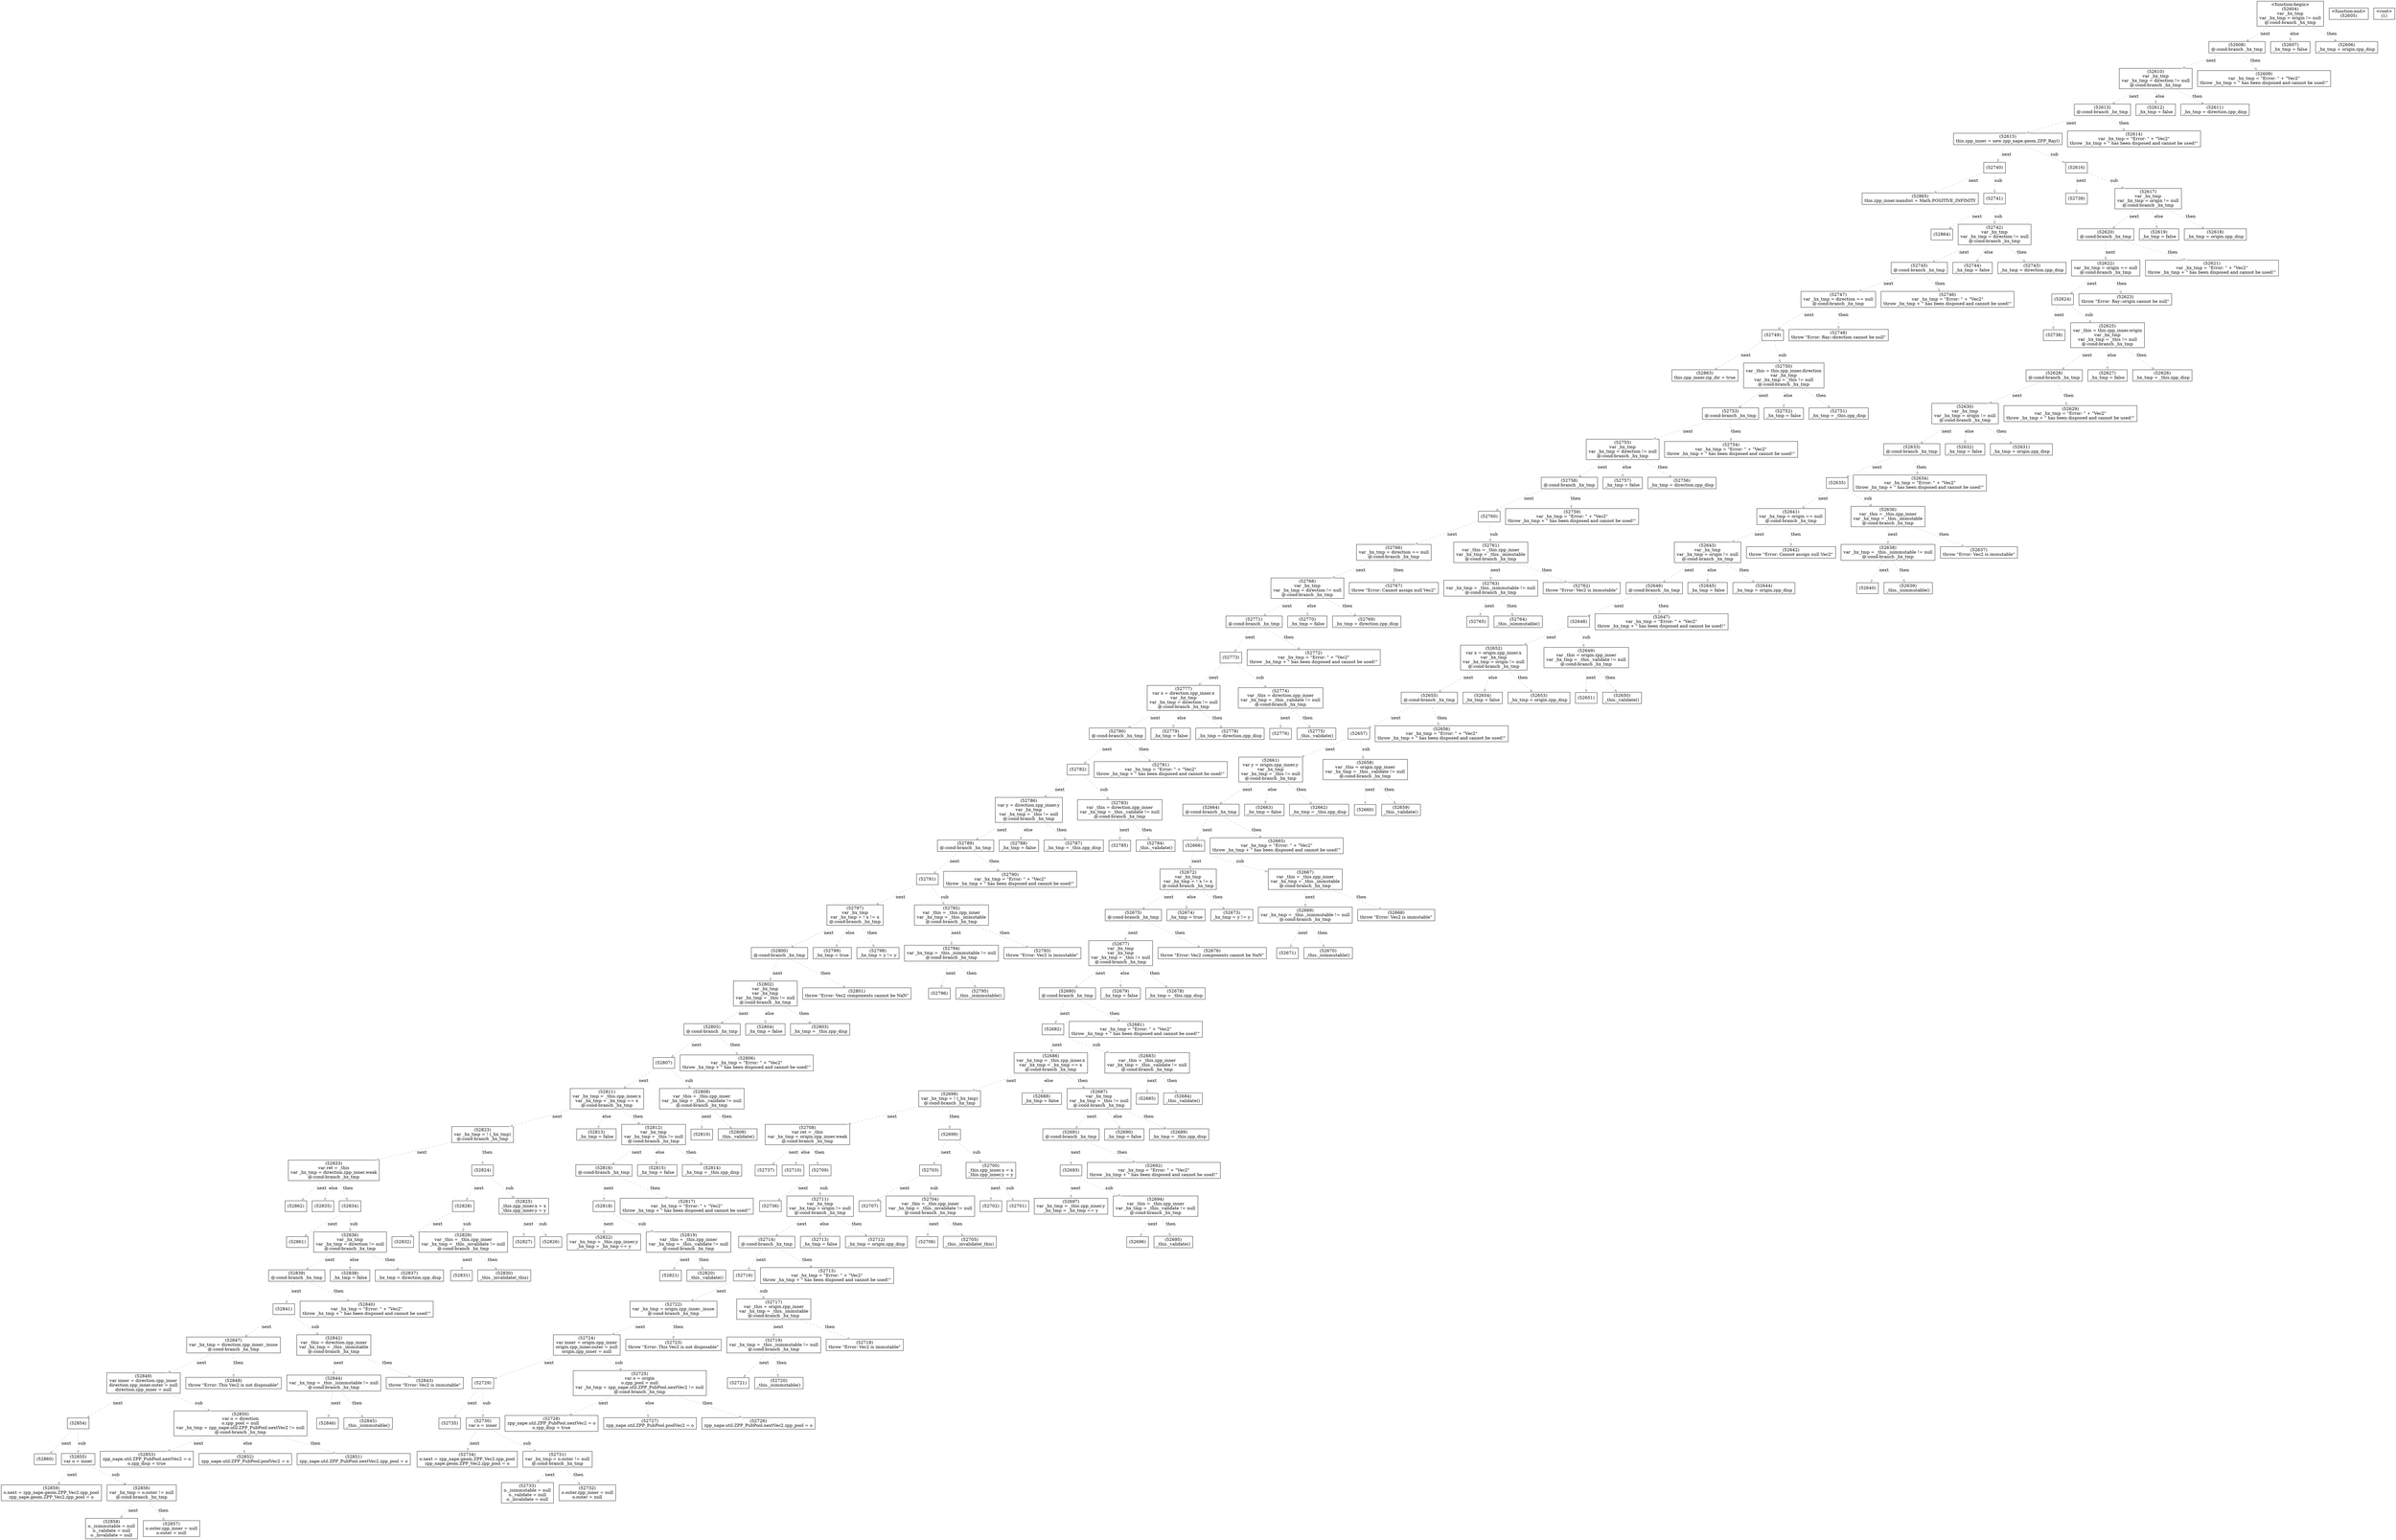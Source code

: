 digraph graphname {
n52865 [shape=box,label="(52865)\nthis.zpp_inner.maxdist = Math.POSITIVE_INFINITY"];
n52864 [shape=box,label="(52864)"];
n52863 [shape=box,label="(52863)\nthis.zpp_inner.zip_dir = true"];
n52862 [shape=box,label="(52862)"];
n52861 [shape=box,label="(52861)"];
n52860 [shape=box,label="(52860)"];
n52859 [shape=box,label="(52859)\no.next = zpp_nape.geom.ZPP_Vec2.zpp_pool\nzpp_nape.geom.ZPP_Vec2.zpp_pool = o"];
n52858 [shape=box,label="(52858)\no._isimmutable = null\no._validate = null\no._invalidate = null"];
n52857 [shape=box,label="(52857)\no.outer.zpp_inner = null\no.outer = null"];
n52856 [shape=box,label="(52856)\nvar _hx_tmp = o.outer != null\n@:cond-branch _hx_tmp"];
n52856 -> n52857[style="dashed",color="gray",label="then"];
n52856 -> n52858[style="dashed",color="gray",label="next"];
n52855 [shape=box,label="(52855)\nvar o = inner"];
n52855 -> n52856[style="dashed",color="gray",label="sub"];
n52855 -> n52859[style="dashed",color="gray",label="next"];
n52854 [shape=box,label="(52854)"];
n52854 -> n52855[style="dashed",color="gray",label="sub"];
n52854 -> n52860[style="dashed",color="gray",label="next"];
n52853 [shape=box,label="(52853)\nzpp_nape.util.ZPP_PubPool.nextVec2 = o\no.zpp_disp = true"];
n52852 [shape=box,label="(52852)\nzpp_nape.util.ZPP_PubPool.poolVec2 = o"];
n52851 [shape=box,label="(52851)\nzpp_nape.util.ZPP_PubPool.nextVec2.zpp_pool = o"];
n52850 [shape=box,label="(52850)\nvar o = direction\no.zpp_pool = null\nvar _hx_tmp = zpp_nape.util.ZPP_PubPool.nextVec2 != null\n@:cond-branch _hx_tmp"];
n52850 -> n52851[style="dashed",color="gray",label="then"];
n52850 -> n52852[style="dashed",color="gray",label="else"];
n52850 -> n52853[style="dashed",color="gray",label="next"];
n52849 [shape=box,label="(52849)\nvar inner = direction.zpp_inner\ndirection.zpp_inner.outer = null\ndirection.zpp_inner = null"];
n52849 -> n52850[style="dashed",color="gray",label="sub"];
n52849 -> n52854[style="dashed",color="gray",label="next"];
n52848 [shape=box,label="(52848)\nthrow \"Error: This Vec2 is not disposable\""];
n52847 [shape=box,label="(52847)\nvar _hx_tmp = direction.zpp_inner._inuse\n@:cond-branch _hx_tmp"];
n52847 -> n52848[style="dashed",color="gray",label="then"];
n52847 -> n52849[style="dashed",color="gray",label="next"];
n52846 [shape=box,label="(52846)"];
n52845 [shape=box,label="(52845)\n_this._isimmutable()"];
n52844 [shape=box,label="(52844)\nvar _hx_tmp = _this._isimmutable != null\n@:cond-branch _hx_tmp"];
n52844 -> n52845[style="dashed",color="gray",label="then"];
n52844 -> n52846[style="dashed",color="gray",label="next"];
n52843 [shape=box,label="(52843)\nthrow \"Error: Vec2 is immutable\""];
n52842 [shape=box,label="(52842)\nvar _this = direction.zpp_inner\nvar _hx_tmp = _this._immutable\n@:cond-branch _hx_tmp"];
n52842 -> n52843[style="dashed",color="gray",label="then"];
n52842 -> n52844[style="dashed",color="gray",label="next"];
n52841 [shape=box,label="(52841)"];
n52841 -> n52842[style="dashed",color="gray",label="sub"];
n52841 -> n52847[style="dashed",color="gray",label="next"];
n52840 [shape=box,label="(52840)\nvar _hx_tmp = \"Error: \" + \"Vec2\"\nthrow _hx_tmp + \" has been disposed and cannot be used!\""];
n52839 [shape=box,label="(52839)\n@:cond-branch _hx_tmp"];
n52839 -> n52840[style="dashed",color="gray",label="then"];
n52839 -> n52841[style="dashed",color="gray",label="next"];
n52838 [shape=box,label="(52838)\n_hx_tmp = false"];
n52837 [shape=box,label="(52837)\n_hx_tmp = direction.zpp_disp"];
n52836 [shape=box,label="(52836)\nvar _hx_tmp\nvar _hx_tmp = direction != null\n@:cond-branch _hx_tmp"];
n52836 -> n52837[style="dashed",color="gray",label="then"];
n52836 -> n52838[style="dashed",color="gray",label="else"];
n52836 -> n52839[style="dashed",color="gray",label="next"];
n52835 [shape=box,label="(52835)"];
n52834 [shape=box,label="(52834)"];
n52834 -> n52836[style="dashed",color="gray",label="sub"];
n52834 -> n52861[style="dashed",color="gray",label="next"];
n52833 [shape=box,label="(52833)\nvar ret = _this\nvar _hx_tmp = direction.zpp_inner.weak\n@:cond-branch _hx_tmp"];
n52833 -> n52834[style="dashed",color="gray",label="then"];
n52833 -> n52835[style="dashed",color="gray",label="else"];
n52833 -> n52862[style="dashed",color="gray",label="next"];
n52832 [shape=box,label="(52832)"];
n52831 [shape=box,label="(52831)"];
n52830 [shape=box,label="(52830)\n_this._invalidate(_this)"];
n52829 [shape=box,label="(52829)\nvar _this = _this.zpp_inner\nvar _hx_tmp = _this._invalidate != null\n@:cond-branch _hx_tmp"];
n52829 -> n52830[style="dashed",color="gray",label="then"];
n52829 -> n52831[style="dashed",color="gray",label="next"];
n52828 [shape=box,label="(52828)"];
n52828 -> n52829[style="dashed",color="gray",label="sub"];
n52828 -> n52832[style="dashed",color="gray",label="next"];
n52827 [shape=box,label="(52827)"];
n52826 [shape=box,label="(52826)"];
n52825 [shape=box,label="(52825)\n_this.zpp_inner.x = x\n_this.zpp_inner.y = y"];
n52825 -> n52826[style="dashed",color="gray",label="sub"];
n52825 -> n52827[style="dashed",color="gray",label="next"];
n52824 [shape=box,label="(52824)"];
n52824 -> n52825[style="dashed",color="gray",label="sub"];
n52824 -> n52828[style="dashed",color="gray",label="next"];
n52823 [shape=box,label="(52823)\nvar _hx_tmp = ! (_hx_tmp)\n@:cond-branch _hx_tmp"];
n52823 -> n52824[style="dashed",color="gray",label="then"];
n52823 -> n52833[style="dashed",color="gray",label="next"];
n52822 [shape=box,label="(52822)\nvar _hx_tmp = _this.zpp_inner.y\n_hx_tmp = _hx_tmp == y"];
n52821 [shape=box,label="(52821)"];
n52820 [shape=box,label="(52820)\n_this._validate()"];
n52819 [shape=box,label="(52819)\nvar _this = _this.zpp_inner\nvar _hx_tmp = _this._validate != null\n@:cond-branch _hx_tmp"];
n52819 -> n52820[style="dashed",color="gray",label="then"];
n52819 -> n52821[style="dashed",color="gray",label="next"];
n52818 [shape=box,label="(52818)"];
n52818 -> n52819[style="dashed",color="gray",label="sub"];
n52818 -> n52822[style="dashed",color="gray",label="next"];
n52817 [shape=box,label="(52817)\nvar _hx_tmp = \"Error: \" + \"Vec2\"\nthrow _hx_tmp + \" has been disposed and cannot be used!\""];
n52816 [shape=box,label="(52816)\n@:cond-branch _hx_tmp"];
n52816 -> n52817[style="dashed",color="gray",label="then"];
n52816 -> n52818[style="dashed",color="gray",label="next"];
n52815 [shape=box,label="(52815)\n_hx_tmp = false"];
n52814 [shape=box,label="(52814)\n_hx_tmp = _this.zpp_disp"];
n52813 [shape=box,label="(52813)\n_hx_tmp = false"];
n52812 [shape=box,label="(52812)\nvar _hx_tmp\nvar _hx_tmp = _this != null\n@:cond-branch _hx_tmp"];
n52812 -> n52814[style="dashed",color="gray",label="then"];
n52812 -> n52815[style="dashed",color="gray",label="else"];
n52812 -> n52816[style="dashed",color="gray",label="next"];
n52811 [shape=box,label="(52811)\nvar _hx_tmp = _this.zpp_inner.x\nvar _hx_tmp = _hx_tmp == x\n@:cond-branch _hx_tmp"];
n52811 -> n52812[style="dashed",color="gray",label="then"];
n52811 -> n52813[style="dashed",color="gray",label="else"];
n52811 -> n52823[style="dashed",color="gray",label="next"];
n52810 [shape=box,label="(52810)"];
n52809 [shape=box,label="(52809)\n_this._validate()"];
n52808 [shape=box,label="(52808)\nvar _this = _this.zpp_inner\nvar _hx_tmp = _this._validate != null\n@:cond-branch _hx_tmp"];
n52808 -> n52809[style="dashed",color="gray",label="then"];
n52808 -> n52810[style="dashed",color="gray",label="next"];
n52807 [shape=box,label="(52807)"];
n52807 -> n52808[style="dashed",color="gray",label="sub"];
n52807 -> n52811[style="dashed",color="gray",label="next"];
n52806 [shape=box,label="(52806)\nvar _hx_tmp = \"Error: \" + \"Vec2\"\nthrow _hx_tmp + \" has been disposed and cannot be used!\""];
n52805 [shape=box,label="(52805)\n@:cond-branch _hx_tmp"];
n52805 -> n52806[style="dashed",color="gray",label="then"];
n52805 -> n52807[style="dashed",color="gray",label="next"];
n52804 [shape=box,label="(52804)\n_hx_tmp = false"];
n52803 [shape=box,label="(52803)\n_hx_tmp = _this.zpp_disp"];
n52802 [shape=box,label="(52802)\nvar _hx_tmp\nvar _hx_tmp\nvar _hx_tmp = _this != null\n@:cond-branch _hx_tmp"];
n52802 -> n52803[style="dashed",color="gray",label="then"];
n52802 -> n52804[style="dashed",color="gray",label="else"];
n52802 -> n52805[style="dashed",color="gray",label="next"];
n52801 [shape=box,label="(52801)\nthrow \"Error: Vec2 components cannot be NaN\""];
n52800 [shape=box,label="(52800)\n@:cond-branch _hx_tmp"];
n52800 -> n52801[style="dashed",color="gray",label="then"];
n52800 -> n52802[style="dashed",color="gray",label="next"];
n52799 [shape=box,label="(52799)\n_hx_tmp = true"];
n52798 [shape=box,label="(52798)\n_hx_tmp = y != y"];
n52797 [shape=box,label="(52797)\nvar _hx_tmp\nvar _hx_tmp = ! x != x\n@:cond-branch _hx_tmp"];
n52797 -> n52798[style="dashed",color="gray",label="then"];
n52797 -> n52799[style="dashed",color="gray",label="else"];
n52797 -> n52800[style="dashed",color="gray",label="next"];
n52796 [shape=box,label="(52796)"];
n52795 [shape=box,label="(52795)\n_this._isimmutable()"];
n52794 [shape=box,label="(52794)\nvar _hx_tmp = _this._isimmutable != null\n@:cond-branch _hx_tmp"];
n52794 -> n52795[style="dashed",color="gray",label="then"];
n52794 -> n52796[style="dashed",color="gray",label="next"];
n52793 [shape=box,label="(52793)\nthrow \"Error: Vec2 is immutable\""];
n52792 [shape=box,label="(52792)\nvar _this = _this.zpp_inner\nvar _hx_tmp = _this._immutable\n@:cond-branch _hx_tmp"];
n52792 -> n52793[style="dashed",color="gray",label="then"];
n52792 -> n52794[style="dashed",color="gray",label="next"];
n52791 [shape=box,label="(52791)"];
n52791 -> n52792[style="dashed",color="gray",label="sub"];
n52791 -> n52797[style="dashed",color="gray",label="next"];
n52790 [shape=box,label="(52790)\nvar _hx_tmp = \"Error: \" + \"Vec2\"\nthrow _hx_tmp + \" has been disposed and cannot be used!\""];
n52789 [shape=box,label="(52789)\n@:cond-branch _hx_tmp"];
n52789 -> n52790[style="dashed",color="gray",label="then"];
n52789 -> n52791[style="dashed",color="gray",label="next"];
n52788 [shape=box,label="(52788)\n_hx_tmp = false"];
n52787 [shape=box,label="(52787)\n_hx_tmp = _this.zpp_disp"];
n52786 [shape=box,label="(52786)\nvar y = direction.zpp_inner.y\nvar _hx_tmp\nvar _hx_tmp = _this != null\n@:cond-branch _hx_tmp"];
n52786 -> n52787[style="dashed",color="gray",label="then"];
n52786 -> n52788[style="dashed",color="gray",label="else"];
n52786 -> n52789[style="dashed",color="gray",label="next"];
n52785 [shape=box,label="(52785)"];
n52784 [shape=box,label="(52784)\n_this._validate()"];
n52783 [shape=box,label="(52783)\nvar _this = direction.zpp_inner\nvar _hx_tmp = _this._validate != null\n@:cond-branch _hx_tmp"];
n52783 -> n52784[style="dashed",color="gray",label="then"];
n52783 -> n52785[style="dashed",color="gray",label="next"];
n52782 [shape=box,label="(52782)"];
n52782 -> n52783[style="dashed",color="gray",label="sub"];
n52782 -> n52786[style="dashed",color="gray",label="next"];
n52781 [shape=box,label="(52781)\nvar _hx_tmp = \"Error: \" + \"Vec2\"\nthrow _hx_tmp + \" has been disposed and cannot be used!\""];
n52780 [shape=box,label="(52780)\n@:cond-branch _hx_tmp"];
n52780 -> n52781[style="dashed",color="gray",label="then"];
n52780 -> n52782[style="dashed",color="gray",label="next"];
n52779 [shape=box,label="(52779)\n_hx_tmp = false"];
n52778 [shape=box,label="(52778)\n_hx_tmp = direction.zpp_disp"];
n52777 [shape=box,label="(52777)\nvar x = direction.zpp_inner.x\nvar _hx_tmp\nvar _hx_tmp = direction != null\n@:cond-branch _hx_tmp"];
n52777 -> n52778[style="dashed",color="gray",label="then"];
n52777 -> n52779[style="dashed",color="gray",label="else"];
n52777 -> n52780[style="dashed",color="gray",label="next"];
n52776 [shape=box,label="(52776)"];
n52775 [shape=box,label="(52775)\n_this._validate()"];
n52774 [shape=box,label="(52774)\nvar _this = direction.zpp_inner\nvar _hx_tmp = _this._validate != null\n@:cond-branch _hx_tmp"];
n52774 -> n52775[style="dashed",color="gray",label="then"];
n52774 -> n52776[style="dashed",color="gray",label="next"];
n52773 [shape=box,label="(52773)"];
n52773 -> n52774[style="dashed",color="gray",label="sub"];
n52773 -> n52777[style="dashed",color="gray",label="next"];
n52772 [shape=box,label="(52772)\nvar _hx_tmp = \"Error: \" + \"Vec2\"\nthrow _hx_tmp + \" has been disposed and cannot be used!\""];
n52771 [shape=box,label="(52771)\n@:cond-branch _hx_tmp"];
n52771 -> n52772[style="dashed",color="gray",label="then"];
n52771 -> n52773[style="dashed",color="gray",label="next"];
n52770 [shape=box,label="(52770)\n_hx_tmp = false"];
n52769 [shape=box,label="(52769)\n_hx_tmp = direction.zpp_disp"];
n52768 [shape=box,label="(52768)\nvar _hx_tmp\nvar _hx_tmp = direction != null\n@:cond-branch _hx_tmp"];
n52768 -> n52769[style="dashed",color="gray",label="then"];
n52768 -> n52770[style="dashed",color="gray",label="else"];
n52768 -> n52771[style="dashed",color="gray",label="next"];
n52767 [shape=box,label="(52767)\nthrow \"Error: Cannot assign null Vec2\""];
n52766 [shape=box,label="(52766)\nvar _hx_tmp = direction == null\n@:cond-branch _hx_tmp"];
n52766 -> n52767[style="dashed",color="gray",label="then"];
n52766 -> n52768[style="dashed",color="gray",label="next"];
n52765 [shape=box,label="(52765)"];
n52764 [shape=box,label="(52764)\n_this._isimmutable()"];
n52763 [shape=box,label="(52763)\nvar _hx_tmp = _this._isimmutable != null\n@:cond-branch _hx_tmp"];
n52763 -> n52764[style="dashed",color="gray",label="then"];
n52763 -> n52765[style="dashed",color="gray",label="next"];
n52762 [shape=box,label="(52762)\nthrow \"Error: Vec2 is immutable\""];
n52761 [shape=box,label="(52761)\nvar _this = _this.zpp_inner\nvar _hx_tmp = _this._immutable\n@:cond-branch _hx_tmp"];
n52761 -> n52762[style="dashed",color="gray",label="then"];
n52761 -> n52763[style="dashed",color="gray",label="next"];
n52760 [shape=box,label="(52760)"];
n52760 -> n52761[style="dashed",color="gray",label="sub"];
n52760 -> n52766[style="dashed",color="gray",label="next"];
n52759 [shape=box,label="(52759)\nvar _hx_tmp = \"Error: \" + \"Vec2\"\nthrow _hx_tmp + \" has been disposed and cannot be used!\""];
n52758 [shape=box,label="(52758)\n@:cond-branch _hx_tmp"];
n52758 -> n52759[style="dashed",color="gray",label="then"];
n52758 -> n52760[style="dashed",color="gray",label="next"];
n52757 [shape=box,label="(52757)\n_hx_tmp = false"];
n52756 [shape=box,label="(52756)\n_hx_tmp = direction.zpp_disp"];
n52755 [shape=box,label="(52755)\nvar _hx_tmp\nvar _hx_tmp = direction != null\n@:cond-branch _hx_tmp"];
n52755 -> n52756[style="dashed",color="gray",label="then"];
n52755 -> n52757[style="dashed",color="gray",label="else"];
n52755 -> n52758[style="dashed",color="gray",label="next"];
n52754 [shape=box,label="(52754)\nvar _hx_tmp = \"Error: \" + \"Vec2\"\nthrow _hx_tmp + \" has been disposed and cannot be used!\""];
n52753 [shape=box,label="(52753)\n@:cond-branch _hx_tmp"];
n52753 -> n52754[style="dashed",color="gray",label="then"];
n52753 -> n52755[style="dashed",color="gray",label="next"];
n52752 [shape=box,label="(52752)\n_hx_tmp = false"];
n52751 [shape=box,label="(52751)\n_hx_tmp = _this.zpp_disp"];
n52750 [shape=box,label="(52750)\nvar _this = this.zpp_inner.direction\nvar _hx_tmp\nvar _hx_tmp = _this != null\n@:cond-branch _hx_tmp"];
n52750 -> n52751[style="dashed",color="gray",label="then"];
n52750 -> n52752[style="dashed",color="gray",label="else"];
n52750 -> n52753[style="dashed",color="gray",label="next"];
n52749 [shape=box,label="(52749)"];
n52749 -> n52750[style="dashed",color="gray",label="sub"];
n52749 -> n52863[style="dashed",color="gray",label="next"];
n52748 [shape=box,label="(52748)\nthrow \"Error: Ray::direction cannot be null\""];
n52747 [shape=box,label="(52747)\nvar _hx_tmp = direction == null\n@:cond-branch _hx_tmp"];
n52747 -> n52748[style="dashed",color="gray",label="then"];
n52747 -> n52749[style="dashed",color="gray",label="next"];
n52746 [shape=box,label="(52746)\nvar _hx_tmp = \"Error: \" + \"Vec2\"\nthrow _hx_tmp + \" has been disposed and cannot be used!\""];
n52745 [shape=box,label="(52745)\n@:cond-branch _hx_tmp"];
n52745 -> n52746[style="dashed",color="gray",label="then"];
n52745 -> n52747[style="dashed",color="gray",label="next"];
n52744 [shape=box,label="(52744)\n_hx_tmp = false"];
n52743 [shape=box,label="(52743)\n_hx_tmp = direction.zpp_disp"];
n52742 [shape=box,label="(52742)\nvar _hx_tmp\nvar _hx_tmp = direction != null\n@:cond-branch _hx_tmp"];
n52742 -> n52743[style="dashed",color="gray",label="then"];
n52742 -> n52744[style="dashed",color="gray",label="else"];
n52742 -> n52745[style="dashed",color="gray",label="next"];
n52741 [shape=box,label="(52741)"];
n52741 -> n52742[style="dashed",color="gray",label="sub"];
n52741 -> n52864[style="dashed",color="gray",label="next"];
n52740 [shape=box,label="(52740)"];
n52740 -> n52741[style="dashed",color="gray",label="sub"];
n52740 -> n52865[style="dashed",color="gray",label="next"];
n52739 [shape=box,label="(52739)"];
n52738 [shape=box,label="(52738)"];
n52737 [shape=box,label="(52737)"];
n52736 [shape=box,label="(52736)"];
n52735 [shape=box,label="(52735)"];
n52734 [shape=box,label="(52734)\no.next = zpp_nape.geom.ZPP_Vec2.zpp_pool\nzpp_nape.geom.ZPP_Vec2.zpp_pool = o"];
n52733 [shape=box,label="(52733)\no._isimmutable = null\no._validate = null\no._invalidate = null"];
n52732 [shape=box,label="(52732)\no.outer.zpp_inner = null\no.outer = null"];
n52731 [shape=box,label="(52731)\nvar _hx_tmp = o.outer != null\n@:cond-branch _hx_tmp"];
n52731 -> n52732[style="dashed",color="gray",label="then"];
n52731 -> n52733[style="dashed",color="gray",label="next"];
n52730 [shape=box,label="(52730)\nvar o = inner"];
n52730 -> n52731[style="dashed",color="gray",label="sub"];
n52730 -> n52734[style="dashed",color="gray",label="next"];
n52729 [shape=box,label="(52729)"];
n52729 -> n52730[style="dashed",color="gray",label="sub"];
n52729 -> n52735[style="dashed",color="gray",label="next"];
n52728 [shape=box,label="(52728)\nzpp_nape.util.ZPP_PubPool.nextVec2 = o\no.zpp_disp = true"];
n52727 [shape=box,label="(52727)\nzpp_nape.util.ZPP_PubPool.poolVec2 = o"];
n52726 [shape=box,label="(52726)\nzpp_nape.util.ZPP_PubPool.nextVec2.zpp_pool = o"];
n52725 [shape=box,label="(52725)\nvar o = origin\no.zpp_pool = null\nvar _hx_tmp = zpp_nape.util.ZPP_PubPool.nextVec2 != null\n@:cond-branch _hx_tmp"];
n52725 -> n52726[style="dashed",color="gray",label="then"];
n52725 -> n52727[style="dashed",color="gray",label="else"];
n52725 -> n52728[style="dashed",color="gray",label="next"];
n52724 [shape=box,label="(52724)\nvar inner = origin.zpp_inner\norigin.zpp_inner.outer = null\norigin.zpp_inner = null"];
n52724 -> n52725[style="dashed",color="gray",label="sub"];
n52724 -> n52729[style="dashed",color="gray",label="next"];
n52723 [shape=box,label="(52723)\nthrow \"Error: This Vec2 is not disposable\""];
n52722 [shape=box,label="(52722)\nvar _hx_tmp = origin.zpp_inner._inuse\n@:cond-branch _hx_tmp"];
n52722 -> n52723[style="dashed",color="gray",label="then"];
n52722 -> n52724[style="dashed",color="gray",label="next"];
n52721 [shape=box,label="(52721)"];
n52720 [shape=box,label="(52720)\n_this._isimmutable()"];
n52719 [shape=box,label="(52719)\nvar _hx_tmp = _this._isimmutable != null\n@:cond-branch _hx_tmp"];
n52719 -> n52720[style="dashed",color="gray",label="then"];
n52719 -> n52721[style="dashed",color="gray",label="next"];
n52718 [shape=box,label="(52718)\nthrow \"Error: Vec2 is immutable\""];
n52717 [shape=box,label="(52717)\nvar _this = origin.zpp_inner\nvar _hx_tmp = _this._immutable\n@:cond-branch _hx_tmp"];
n52717 -> n52718[style="dashed",color="gray",label="then"];
n52717 -> n52719[style="dashed",color="gray",label="next"];
n52716 [shape=box,label="(52716)"];
n52716 -> n52717[style="dashed",color="gray",label="sub"];
n52716 -> n52722[style="dashed",color="gray",label="next"];
n52715 [shape=box,label="(52715)\nvar _hx_tmp = \"Error: \" + \"Vec2\"\nthrow _hx_tmp + \" has been disposed and cannot be used!\""];
n52714 [shape=box,label="(52714)\n@:cond-branch _hx_tmp"];
n52714 -> n52715[style="dashed",color="gray",label="then"];
n52714 -> n52716[style="dashed",color="gray",label="next"];
n52713 [shape=box,label="(52713)\n_hx_tmp = false"];
n52712 [shape=box,label="(52712)\n_hx_tmp = origin.zpp_disp"];
n52711 [shape=box,label="(52711)\nvar _hx_tmp\nvar _hx_tmp = origin != null\n@:cond-branch _hx_tmp"];
n52711 -> n52712[style="dashed",color="gray",label="then"];
n52711 -> n52713[style="dashed",color="gray",label="else"];
n52711 -> n52714[style="dashed",color="gray",label="next"];
n52710 [shape=box,label="(52710)"];
n52709 [shape=box,label="(52709)"];
n52709 -> n52711[style="dashed",color="gray",label="sub"];
n52709 -> n52736[style="dashed",color="gray",label="next"];
n52708 [shape=box,label="(52708)\nvar ret = _this\nvar _hx_tmp = origin.zpp_inner.weak\n@:cond-branch _hx_tmp"];
n52708 -> n52709[style="dashed",color="gray",label="then"];
n52708 -> n52710[style="dashed",color="gray",label="else"];
n52708 -> n52737[style="dashed",color="gray",label="next"];
n52707 [shape=box,label="(52707)"];
n52706 [shape=box,label="(52706)"];
n52705 [shape=box,label="(52705)\n_this._invalidate(_this)"];
n52704 [shape=box,label="(52704)\nvar _this = _this.zpp_inner\nvar _hx_tmp = _this._invalidate != null\n@:cond-branch _hx_tmp"];
n52704 -> n52705[style="dashed",color="gray",label="then"];
n52704 -> n52706[style="dashed",color="gray",label="next"];
n52703 [shape=box,label="(52703)"];
n52703 -> n52704[style="dashed",color="gray",label="sub"];
n52703 -> n52707[style="dashed",color="gray",label="next"];
n52702 [shape=box,label="(52702)"];
n52701 [shape=box,label="(52701)"];
n52700 [shape=box,label="(52700)\n_this.zpp_inner.x = x\n_this.zpp_inner.y = y"];
n52700 -> n52701[style="dashed",color="gray",label="sub"];
n52700 -> n52702[style="dashed",color="gray",label="next"];
n52699 [shape=box,label="(52699)"];
n52699 -> n52700[style="dashed",color="gray",label="sub"];
n52699 -> n52703[style="dashed",color="gray",label="next"];
n52698 [shape=box,label="(52698)\nvar _hx_tmp = ! (_hx_tmp)\n@:cond-branch _hx_tmp"];
n52698 -> n52699[style="dashed",color="gray",label="then"];
n52698 -> n52708[style="dashed",color="gray",label="next"];
n52697 [shape=box,label="(52697)\nvar _hx_tmp = _this.zpp_inner.y\n_hx_tmp = _hx_tmp == y"];
n52696 [shape=box,label="(52696)"];
n52695 [shape=box,label="(52695)\n_this._validate()"];
n52694 [shape=box,label="(52694)\nvar _this = _this.zpp_inner\nvar _hx_tmp = _this._validate != null\n@:cond-branch _hx_tmp"];
n52694 -> n52695[style="dashed",color="gray",label="then"];
n52694 -> n52696[style="dashed",color="gray",label="next"];
n52693 [shape=box,label="(52693)"];
n52693 -> n52694[style="dashed",color="gray",label="sub"];
n52693 -> n52697[style="dashed",color="gray",label="next"];
n52692 [shape=box,label="(52692)\nvar _hx_tmp = \"Error: \" + \"Vec2\"\nthrow _hx_tmp + \" has been disposed and cannot be used!\""];
n52691 [shape=box,label="(52691)\n@:cond-branch _hx_tmp"];
n52691 -> n52692[style="dashed",color="gray",label="then"];
n52691 -> n52693[style="dashed",color="gray",label="next"];
n52690 [shape=box,label="(52690)\n_hx_tmp = false"];
n52689 [shape=box,label="(52689)\n_hx_tmp = _this.zpp_disp"];
n52688 [shape=box,label="(52688)\n_hx_tmp = false"];
n52687 [shape=box,label="(52687)\nvar _hx_tmp\nvar _hx_tmp = _this != null\n@:cond-branch _hx_tmp"];
n52687 -> n52689[style="dashed",color="gray",label="then"];
n52687 -> n52690[style="dashed",color="gray",label="else"];
n52687 -> n52691[style="dashed",color="gray",label="next"];
n52686 [shape=box,label="(52686)\nvar _hx_tmp = _this.zpp_inner.x\nvar _hx_tmp = _hx_tmp == x\n@:cond-branch _hx_tmp"];
n52686 -> n52687[style="dashed",color="gray",label="then"];
n52686 -> n52688[style="dashed",color="gray",label="else"];
n52686 -> n52698[style="dashed",color="gray",label="next"];
n52685 [shape=box,label="(52685)"];
n52684 [shape=box,label="(52684)\n_this._validate()"];
n52683 [shape=box,label="(52683)\nvar _this = _this.zpp_inner\nvar _hx_tmp = _this._validate != null\n@:cond-branch _hx_tmp"];
n52683 -> n52684[style="dashed",color="gray",label="then"];
n52683 -> n52685[style="dashed",color="gray",label="next"];
n52682 [shape=box,label="(52682)"];
n52682 -> n52683[style="dashed",color="gray",label="sub"];
n52682 -> n52686[style="dashed",color="gray",label="next"];
n52681 [shape=box,label="(52681)\nvar _hx_tmp = \"Error: \" + \"Vec2\"\nthrow _hx_tmp + \" has been disposed and cannot be used!\""];
n52680 [shape=box,label="(52680)\n@:cond-branch _hx_tmp"];
n52680 -> n52681[style="dashed",color="gray",label="then"];
n52680 -> n52682[style="dashed",color="gray",label="next"];
n52679 [shape=box,label="(52679)\n_hx_tmp = false"];
n52678 [shape=box,label="(52678)\n_hx_tmp = _this.zpp_disp"];
n52677 [shape=box,label="(52677)\nvar _hx_tmp\nvar _hx_tmp\nvar _hx_tmp = _this != null\n@:cond-branch _hx_tmp"];
n52677 -> n52678[style="dashed",color="gray",label="then"];
n52677 -> n52679[style="dashed",color="gray",label="else"];
n52677 -> n52680[style="dashed",color="gray",label="next"];
n52676 [shape=box,label="(52676)\nthrow \"Error: Vec2 components cannot be NaN\""];
n52675 [shape=box,label="(52675)\n@:cond-branch _hx_tmp"];
n52675 -> n52676[style="dashed",color="gray",label="then"];
n52675 -> n52677[style="dashed",color="gray",label="next"];
n52674 [shape=box,label="(52674)\n_hx_tmp = true"];
n52673 [shape=box,label="(52673)\n_hx_tmp = y != y"];
n52672 [shape=box,label="(52672)\nvar _hx_tmp\nvar _hx_tmp = ! x != x\n@:cond-branch _hx_tmp"];
n52672 -> n52673[style="dashed",color="gray",label="then"];
n52672 -> n52674[style="dashed",color="gray",label="else"];
n52672 -> n52675[style="dashed",color="gray",label="next"];
n52671 [shape=box,label="(52671)"];
n52670 [shape=box,label="(52670)\n_this._isimmutable()"];
n52669 [shape=box,label="(52669)\nvar _hx_tmp = _this._isimmutable != null\n@:cond-branch _hx_tmp"];
n52669 -> n52670[style="dashed",color="gray",label="then"];
n52669 -> n52671[style="dashed",color="gray",label="next"];
n52668 [shape=box,label="(52668)\nthrow \"Error: Vec2 is immutable\""];
n52667 [shape=box,label="(52667)\nvar _this = _this.zpp_inner\nvar _hx_tmp = _this._immutable\n@:cond-branch _hx_tmp"];
n52667 -> n52668[style="dashed",color="gray",label="then"];
n52667 -> n52669[style="dashed",color="gray",label="next"];
n52666 [shape=box,label="(52666)"];
n52666 -> n52667[style="dashed",color="gray",label="sub"];
n52666 -> n52672[style="dashed",color="gray",label="next"];
n52665 [shape=box,label="(52665)\nvar _hx_tmp = \"Error: \" + \"Vec2\"\nthrow _hx_tmp + \" has been disposed and cannot be used!\""];
n52664 [shape=box,label="(52664)\n@:cond-branch _hx_tmp"];
n52664 -> n52665[style="dashed",color="gray",label="then"];
n52664 -> n52666[style="dashed",color="gray",label="next"];
n52663 [shape=box,label="(52663)\n_hx_tmp = false"];
n52662 [shape=box,label="(52662)\n_hx_tmp = _this.zpp_disp"];
n52661 [shape=box,label="(52661)\nvar y = origin.zpp_inner.y\nvar _hx_tmp\nvar _hx_tmp = _this != null\n@:cond-branch _hx_tmp"];
n52661 -> n52662[style="dashed",color="gray",label="then"];
n52661 -> n52663[style="dashed",color="gray",label="else"];
n52661 -> n52664[style="dashed",color="gray",label="next"];
n52660 [shape=box,label="(52660)"];
n52659 [shape=box,label="(52659)\n_this._validate()"];
n52658 [shape=box,label="(52658)\nvar _this = origin.zpp_inner\nvar _hx_tmp = _this._validate != null\n@:cond-branch _hx_tmp"];
n52658 -> n52659[style="dashed",color="gray",label="then"];
n52658 -> n52660[style="dashed",color="gray",label="next"];
n52657 [shape=box,label="(52657)"];
n52657 -> n52658[style="dashed",color="gray",label="sub"];
n52657 -> n52661[style="dashed",color="gray",label="next"];
n52656 [shape=box,label="(52656)\nvar _hx_tmp = \"Error: \" + \"Vec2\"\nthrow _hx_tmp + \" has been disposed and cannot be used!\""];
n52655 [shape=box,label="(52655)\n@:cond-branch _hx_tmp"];
n52655 -> n52656[style="dashed",color="gray",label="then"];
n52655 -> n52657[style="dashed",color="gray",label="next"];
n52654 [shape=box,label="(52654)\n_hx_tmp = false"];
n52653 [shape=box,label="(52653)\n_hx_tmp = origin.zpp_disp"];
n52652 [shape=box,label="(52652)\nvar x = origin.zpp_inner.x\nvar _hx_tmp\nvar _hx_tmp = origin != null\n@:cond-branch _hx_tmp"];
n52652 -> n52653[style="dashed",color="gray",label="then"];
n52652 -> n52654[style="dashed",color="gray",label="else"];
n52652 -> n52655[style="dashed",color="gray",label="next"];
n52651 [shape=box,label="(52651)"];
n52650 [shape=box,label="(52650)\n_this._validate()"];
n52649 [shape=box,label="(52649)\nvar _this = origin.zpp_inner\nvar _hx_tmp = _this._validate != null\n@:cond-branch _hx_tmp"];
n52649 -> n52650[style="dashed",color="gray",label="then"];
n52649 -> n52651[style="dashed",color="gray",label="next"];
n52648 [shape=box,label="(52648)"];
n52648 -> n52649[style="dashed",color="gray",label="sub"];
n52648 -> n52652[style="dashed",color="gray",label="next"];
n52647 [shape=box,label="(52647)\nvar _hx_tmp = \"Error: \" + \"Vec2\"\nthrow _hx_tmp + \" has been disposed and cannot be used!\""];
n52646 [shape=box,label="(52646)\n@:cond-branch _hx_tmp"];
n52646 -> n52647[style="dashed",color="gray",label="then"];
n52646 -> n52648[style="dashed",color="gray",label="next"];
n52645 [shape=box,label="(52645)\n_hx_tmp = false"];
n52644 [shape=box,label="(52644)\n_hx_tmp = origin.zpp_disp"];
n52643 [shape=box,label="(52643)\nvar _hx_tmp\nvar _hx_tmp = origin != null\n@:cond-branch _hx_tmp"];
n52643 -> n52644[style="dashed",color="gray",label="then"];
n52643 -> n52645[style="dashed",color="gray",label="else"];
n52643 -> n52646[style="dashed",color="gray",label="next"];
n52642 [shape=box,label="(52642)\nthrow \"Error: Cannot assign null Vec2\""];
n52641 [shape=box,label="(52641)\nvar _hx_tmp = origin == null\n@:cond-branch _hx_tmp"];
n52641 -> n52642[style="dashed",color="gray",label="then"];
n52641 -> n52643[style="dashed",color="gray",label="next"];
n52640 [shape=box,label="(52640)"];
n52639 [shape=box,label="(52639)\n_this._isimmutable()"];
n52638 [shape=box,label="(52638)\nvar _hx_tmp = _this._isimmutable != null\n@:cond-branch _hx_tmp"];
n52638 -> n52639[style="dashed",color="gray",label="then"];
n52638 -> n52640[style="dashed",color="gray",label="next"];
n52637 [shape=box,label="(52637)\nthrow \"Error: Vec2 is immutable\""];
n52636 [shape=box,label="(52636)\nvar _this = _this.zpp_inner\nvar _hx_tmp = _this._immutable\n@:cond-branch _hx_tmp"];
n52636 -> n52637[style="dashed",color="gray",label="then"];
n52636 -> n52638[style="dashed",color="gray",label="next"];
n52635 [shape=box,label="(52635)"];
n52635 -> n52636[style="dashed",color="gray",label="sub"];
n52635 -> n52641[style="dashed",color="gray",label="next"];
n52634 [shape=box,label="(52634)\nvar _hx_tmp = \"Error: \" + \"Vec2\"\nthrow _hx_tmp + \" has been disposed and cannot be used!\""];
n52633 [shape=box,label="(52633)\n@:cond-branch _hx_tmp"];
n52633 -> n52634[style="dashed",color="gray",label="then"];
n52633 -> n52635[style="dashed",color="gray",label="next"];
n52632 [shape=box,label="(52632)\n_hx_tmp = false"];
n52631 [shape=box,label="(52631)\n_hx_tmp = origin.zpp_disp"];
n52630 [shape=box,label="(52630)\nvar _hx_tmp\nvar _hx_tmp = origin != null\n@:cond-branch _hx_tmp"];
n52630 -> n52631[style="dashed",color="gray",label="then"];
n52630 -> n52632[style="dashed",color="gray",label="else"];
n52630 -> n52633[style="dashed",color="gray",label="next"];
n52629 [shape=box,label="(52629)\nvar _hx_tmp = \"Error: \" + \"Vec2\"\nthrow _hx_tmp + \" has been disposed and cannot be used!\""];
n52628 [shape=box,label="(52628)\n@:cond-branch _hx_tmp"];
n52628 -> n52629[style="dashed",color="gray",label="then"];
n52628 -> n52630[style="dashed",color="gray",label="next"];
n52627 [shape=box,label="(52627)\n_hx_tmp = false"];
n52626 [shape=box,label="(52626)\n_hx_tmp = _this.zpp_disp"];
n52625 [shape=box,label="(52625)\nvar _this = this.zpp_inner.origin\nvar _hx_tmp\nvar _hx_tmp = _this != null\n@:cond-branch _hx_tmp"];
n52625 -> n52626[style="dashed",color="gray",label="then"];
n52625 -> n52627[style="dashed",color="gray",label="else"];
n52625 -> n52628[style="dashed",color="gray",label="next"];
n52624 [shape=box,label="(52624)"];
n52624 -> n52625[style="dashed",color="gray",label="sub"];
n52624 -> n52738[style="dashed",color="gray",label="next"];
n52623 [shape=box,label="(52623)\nthrow \"Error: Ray::origin cannot be null\""];
n52622 [shape=box,label="(52622)\nvar _hx_tmp = origin == null\n@:cond-branch _hx_tmp"];
n52622 -> n52623[style="dashed",color="gray",label="then"];
n52622 -> n52624[style="dashed",color="gray",label="next"];
n52621 [shape=box,label="(52621)\nvar _hx_tmp = \"Error: \" + \"Vec2\"\nthrow _hx_tmp + \" has been disposed and cannot be used!\""];
n52620 [shape=box,label="(52620)\n@:cond-branch _hx_tmp"];
n52620 -> n52621[style="dashed",color="gray",label="then"];
n52620 -> n52622[style="dashed",color="gray",label="next"];
n52619 [shape=box,label="(52619)\n_hx_tmp = false"];
n52618 [shape=box,label="(52618)\n_hx_tmp = origin.zpp_disp"];
n52617 [shape=box,label="(52617)\nvar _hx_tmp\nvar _hx_tmp = origin != null\n@:cond-branch _hx_tmp"];
n52617 -> n52618[style="dashed",color="gray",label="then"];
n52617 -> n52619[style="dashed",color="gray",label="else"];
n52617 -> n52620[style="dashed",color="gray",label="next"];
n52616 [shape=box,label="(52616)"];
n52616 -> n52617[style="dashed",color="gray",label="sub"];
n52616 -> n52739[style="dashed",color="gray",label="next"];
n52615 [shape=box,label="(52615)\nthis.zpp_inner = new zpp_nape.geom.ZPP_Ray()"];
n52615 -> n52616[style="dashed",color="gray",label="sub"];
n52615 -> n52740[style="dashed",color="gray",label="next"];
n52614 [shape=box,label="(52614)\nvar _hx_tmp = \"Error: \" + \"Vec2\"\nthrow _hx_tmp + \" has been disposed and cannot be used!\""];
n52613 [shape=box,label="(52613)\n@:cond-branch _hx_tmp"];
n52613 -> n52614[style="dashed",color="gray",label="then"];
n52613 -> n52615[style="dashed",color="gray",label="next"];
n52612 [shape=box,label="(52612)\n_hx_tmp = false"];
n52611 [shape=box,label="(52611)\n_hx_tmp = direction.zpp_disp"];
n52610 [shape=box,label="(52610)\nvar _hx_tmp\nvar _hx_tmp = direction != null\n@:cond-branch _hx_tmp"];
n52610 -> n52611[style="dashed",color="gray",label="then"];
n52610 -> n52612[style="dashed",color="gray",label="else"];
n52610 -> n52613[style="dashed",color="gray",label="next"];
n52609 [shape=box,label="(52609)\nvar _hx_tmp = \"Error: \" + \"Vec2\"\nthrow _hx_tmp + \" has been disposed and cannot be used!\""];
n52608 [shape=box,label="(52608)\n@:cond-branch _hx_tmp"];
n52608 -> n52609[style="dashed",color="gray",label="then"];
n52608 -> n52610[style="dashed",color="gray",label="next"];
n52607 [shape=box,label="(52607)\n_hx_tmp = false"];
n52606 [shape=box,label="(52606)\n_hx_tmp = origin.zpp_disp"];
n52605 [shape=box,label="<function-end>
(52605)"];
n52604 [shape=box,label="<function-begin>
(52604)\nvar _hx_tmp\nvar _hx_tmp = origin != null\n@:cond-branch _hx_tmp"];
n52604 -> n52606[style="dashed",color="gray",label="then"];
n52604 -> n52607[style="dashed",color="gray",label="else"];
n52604 -> n52608[style="dashed",color="gray",label="next"];
n1 [shape=box,label="<root>
(1)"];
}
